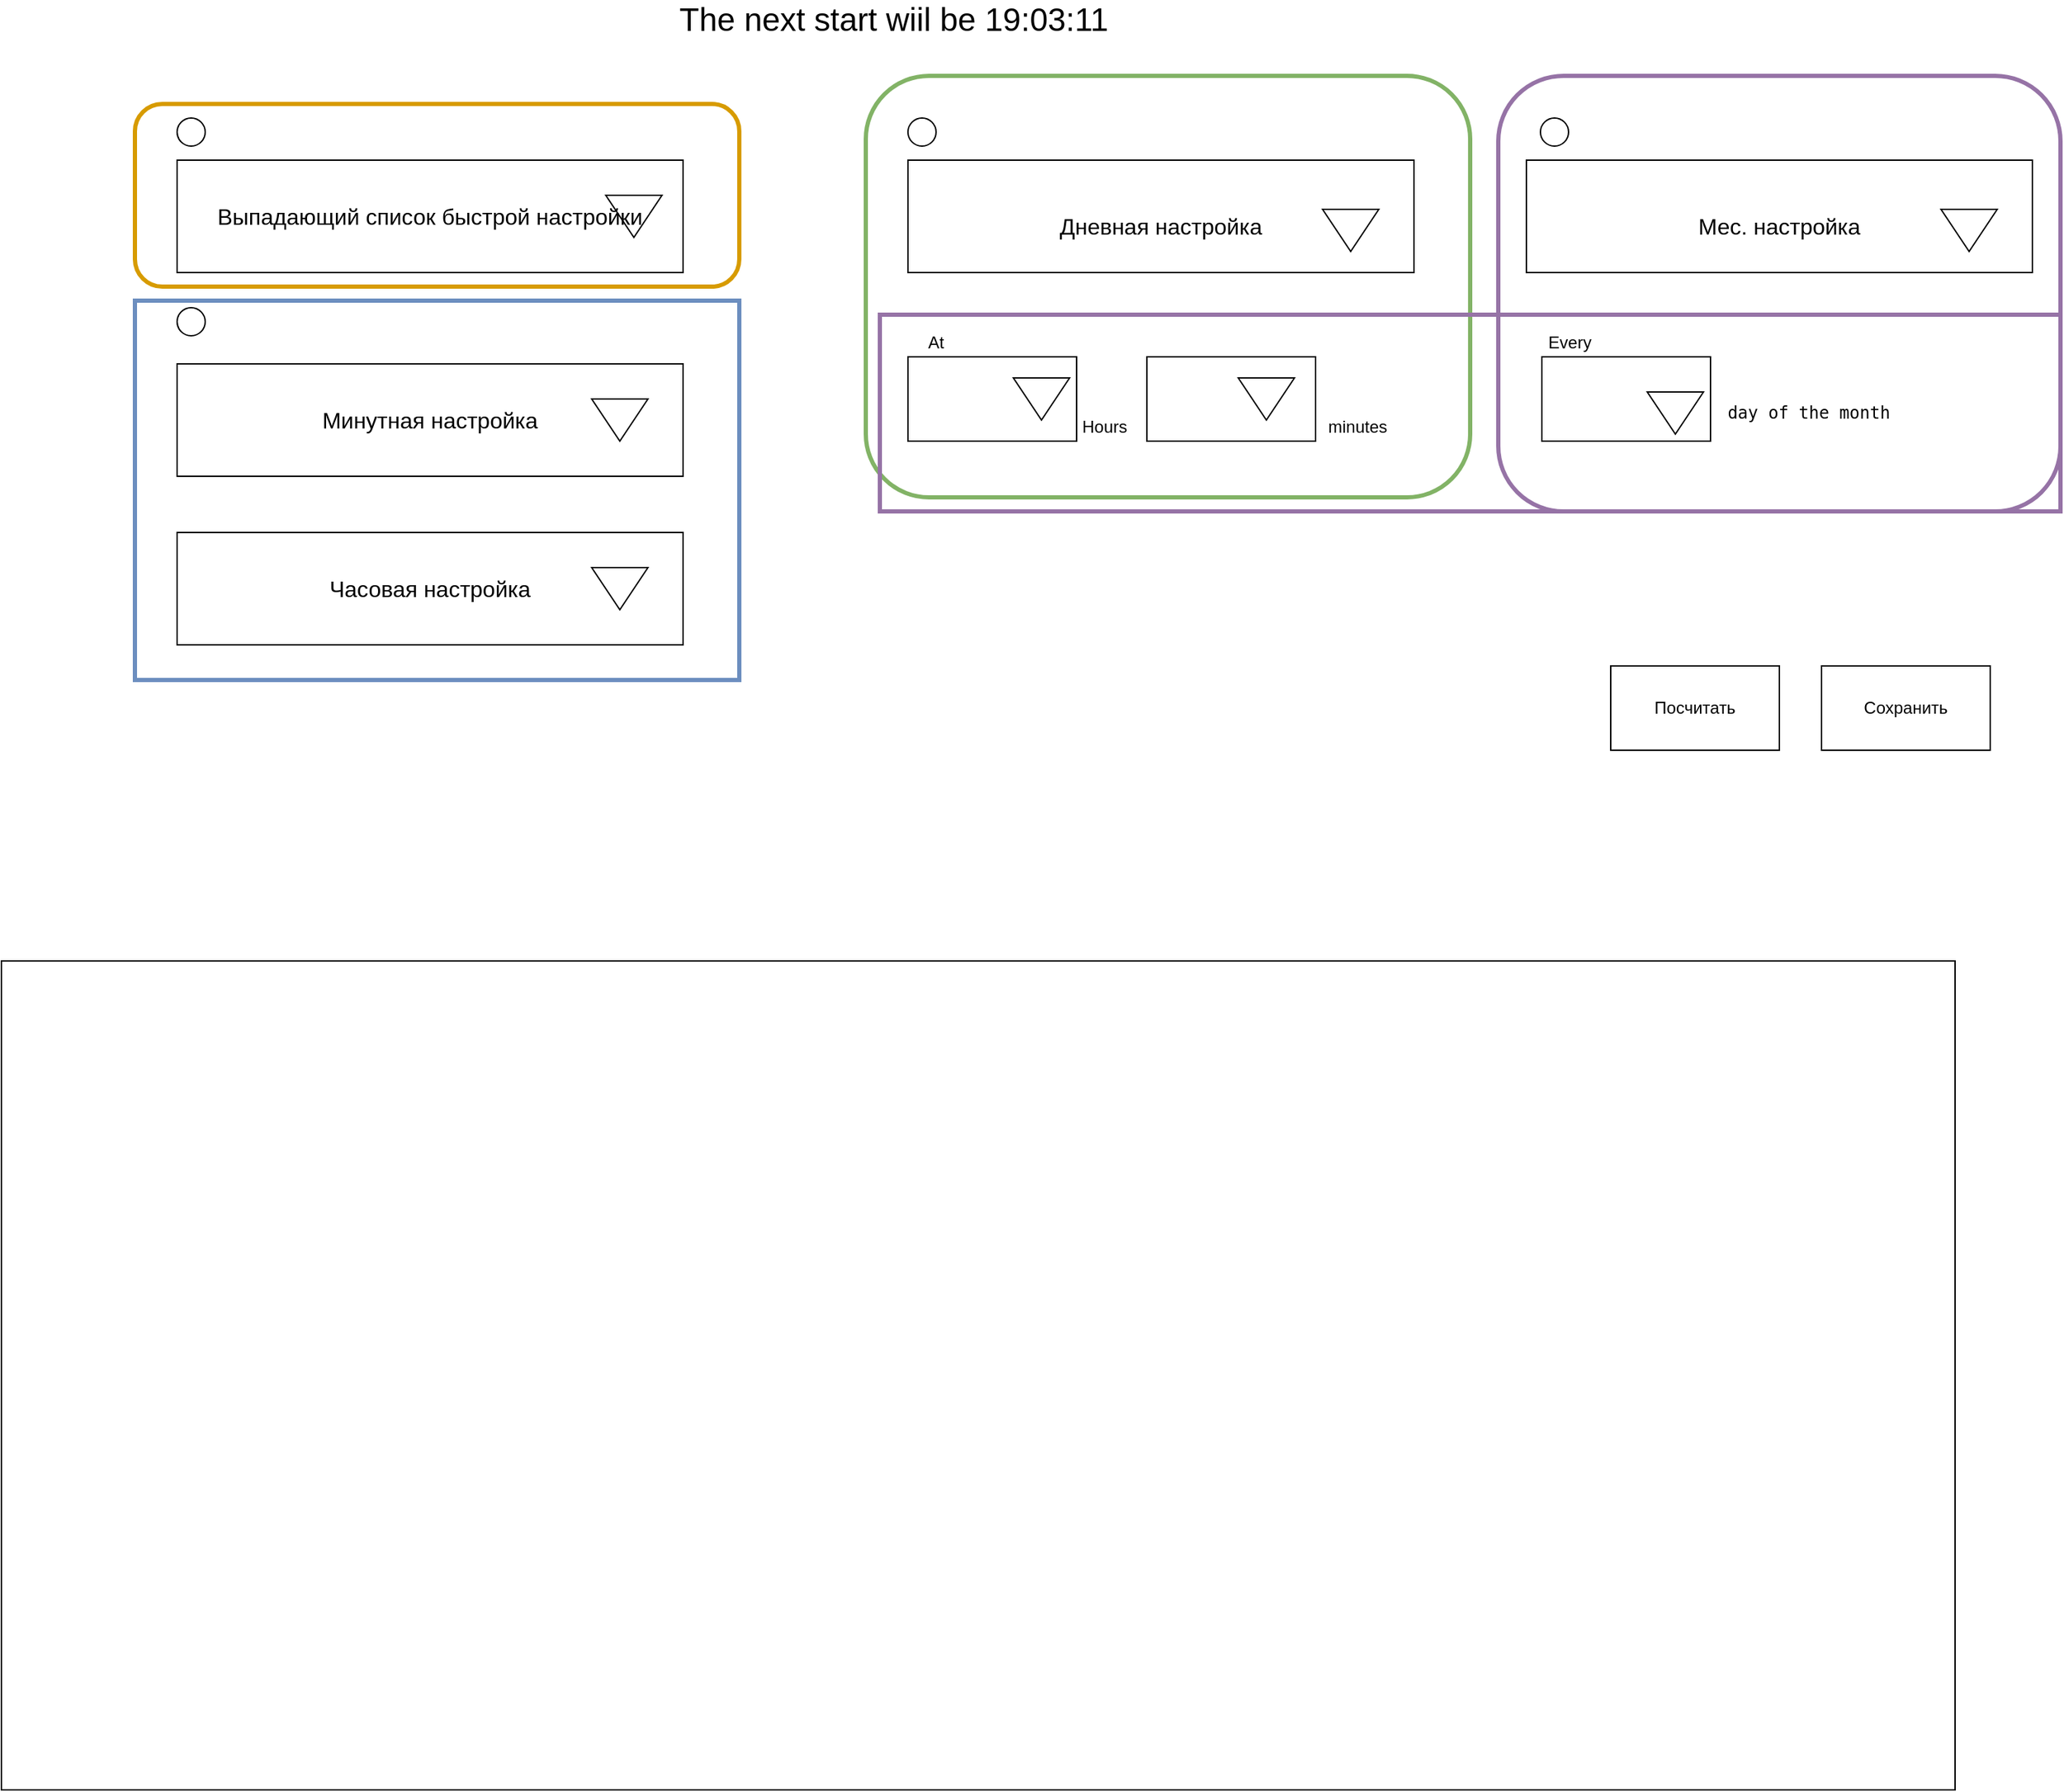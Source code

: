 <mxfile version="15.3.0" type="github">
  <diagram id="gtV5tF_HEuy4RKXvMjVW" name="Page-1">
    <mxGraphModel dx="1990" dy="1153" grid="1" gridSize="10" guides="1" tooltips="1" connect="1" arrows="1" fold="1" page="1" pageScale="1" pageWidth="827" pageHeight="1169" math="0" shadow="0">
      <root>
        <mxCell id="0" />
        <mxCell id="1" parent="0" />
        <mxCell id="HaARxmCkmAvHapSr_xou-1" value="" style="rounded=0;whiteSpace=wrap;html=1;fillColor=none;" vertex="1" parent="1">
          <mxGeometry x="195" y="1050" width="1390" height="590" as="geometry" />
        </mxCell>
        <mxCell id="HaARxmCkmAvHapSr_xou-2" value="&lt;font style=&quot;font-size: 23px&quot;&gt;The next start wiil be 19:03:11&lt;/font&gt;" style="text;html=1;strokeColor=none;fillColor=none;align=center;verticalAlign=middle;whiteSpace=wrap;rounded=0;" vertex="1" parent="1">
          <mxGeometry x="530" y="370" width="600" height="20" as="geometry" />
        </mxCell>
        <mxCell id="HaARxmCkmAvHapSr_xou-3" value="&lt;font style=&quot;font-size: 16px&quot;&gt;Выпадающий список быстрой настройки&lt;br&gt;&lt;/font&gt;" style="rounded=0;whiteSpace=wrap;html=1;fillColor=none;gradientColor=none;" vertex="1" parent="1">
          <mxGeometry x="320" y="480" width="360" height="80" as="geometry" />
        </mxCell>
        <mxCell id="HaARxmCkmAvHapSr_xou-5" value="&lt;font style=&quot;font-size: 16px&quot;&gt;Минутная настройка&lt;br&gt;&lt;/font&gt;" style="rounded=0;whiteSpace=wrap;html=1;fillColor=none;gradientColor=none;" vertex="1" parent="1">
          <mxGeometry x="320" y="625" width="360" height="80" as="geometry" />
        </mxCell>
        <mxCell id="HaARxmCkmAvHapSr_xou-6" value="&lt;font style=&quot;font-size: 16px&quot;&gt;Часовая настройка&lt;br&gt;&lt;/font&gt;" style="rounded=0;whiteSpace=wrap;html=1;fillColor=none;gradientColor=none;" vertex="1" parent="1">
          <mxGeometry x="320" y="745" width="360" height="80" as="geometry" />
        </mxCell>
        <mxCell id="HaARxmCkmAvHapSr_xou-8" value="&lt;br&gt;&lt;font style=&quot;font-size: 16px&quot;&gt;Дневная настройка&lt;br&gt;&lt;/font&gt;" style="rounded=0;whiteSpace=wrap;html=1;fillColor=none;gradientColor=none;" vertex="1" parent="1">
          <mxGeometry x="840" y="480" width="360" height="80" as="geometry" />
        </mxCell>
        <mxCell id="HaARxmCkmAvHapSr_xou-9" value="&lt;br&gt;&lt;font style=&quot;font-size: 16px&quot;&gt;Мес. настройка&lt;br&gt;&lt;/font&gt;" style="rounded=0;whiteSpace=wrap;html=1;fillColor=none;gradientColor=none;" vertex="1" parent="1">
          <mxGeometry x="1280" y="480" width="360" height="80" as="geometry" />
        </mxCell>
        <mxCell id="HaARxmCkmAvHapSr_xou-10" value="" style="triangle;whiteSpace=wrap;html=1;fillColor=none;gradientColor=none;rotation=90;" vertex="1" parent="1">
          <mxGeometry x="620" y="765" width="30" height="40" as="geometry" />
        </mxCell>
        <mxCell id="HaARxmCkmAvHapSr_xou-11" value="" style="triangle;whiteSpace=wrap;html=1;fillColor=none;gradientColor=none;rotation=90;" vertex="1" parent="1">
          <mxGeometry x="620" y="645" width="30" height="40" as="geometry" />
        </mxCell>
        <mxCell id="HaARxmCkmAvHapSr_xou-12" value="" style="triangle;whiteSpace=wrap;html=1;fillColor=none;gradientColor=none;rotation=90;" vertex="1" parent="1">
          <mxGeometry x="630" y="500" width="30" height="40" as="geometry" />
        </mxCell>
        <mxCell id="HaARxmCkmAvHapSr_xou-13" value="" style="triangle;whiteSpace=wrap;html=1;fillColor=none;gradientColor=none;rotation=90;" vertex="1" parent="1">
          <mxGeometry x="1140" y="510" width="30" height="40" as="geometry" />
        </mxCell>
        <mxCell id="HaARxmCkmAvHapSr_xou-14" value="" style="triangle;whiteSpace=wrap;html=1;fillColor=none;gradientColor=none;rotation=90;" vertex="1" parent="1">
          <mxGeometry x="1580" y="510" width="30" height="40" as="geometry" />
        </mxCell>
        <mxCell id="HaARxmCkmAvHapSr_xou-16" value="Посчитать" style="rounded=0;whiteSpace=wrap;html=1;fillColor=none;gradientColor=none;" vertex="1" parent="1">
          <mxGeometry x="1340" y="840" width="120" height="60" as="geometry" />
        </mxCell>
        <mxCell id="HaARxmCkmAvHapSr_xou-18" value="Сохранить" style="rounded=0;whiteSpace=wrap;html=1;fillColor=none;gradientColor=none;" vertex="1" parent="1">
          <mxGeometry x="1490" y="840" width="120" height="60" as="geometry" />
        </mxCell>
        <mxCell id="HaARxmCkmAvHapSr_xou-34" value="" style="rounded=0;whiteSpace=wrap;html=1;fillColor=none;gradientColor=none;" vertex="1" parent="1">
          <mxGeometry x="840" y="620" width="120" height="60" as="geometry" />
        </mxCell>
        <mxCell id="HaARxmCkmAvHapSr_xou-35" value="At" style="text;html=1;strokeColor=none;fillColor=none;align=center;verticalAlign=middle;whiteSpace=wrap;rounded=0;" vertex="1" parent="1">
          <mxGeometry x="840" y="600" width="40" height="20" as="geometry" />
        </mxCell>
        <mxCell id="HaARxmCkmAvHapSr_xou-36" value="Hours" style="text;html=1;strokeColor=none;fillColor=none;align=center;verticalAlign=middle;whiteSpace=wrap;rounded=0;" vertex="1" parent="1">
          <mxGeometry x="960" y="660" width="40" height="20" as="geometry" />
        </mxCell>
        <mxCell id="HaARxmCkmAvHapSr_xou-37" value="" style="triangle;whiteSpace=wrap;html=1;fillColor=none;gradientColor=none;rotation=90;" vertex="1" parent="1">
          <mxGeometry x="920" y="630" width="30" height="40" as="geometry" />
        </mxCell>
        <mxCell id="HaARxmCkmAvHapSr_xou-38" value="" style="rounded=0;whiteSpace=wrap;html=1;fillColor=none;gradientColor=none;" vertex="1" parent="1">
          <mxGeometry x="1010" y="620" width="120" height="60" as="geometry" />
        </mxCell>
        <mxCell id="HaARxmCkmAvHapSr_xou-39" value="minutes" style="text;html=1;strokeColor=none;fillColor=none;align=center;verticalAlign=middle;whiteSpace=wrap;rounded=0;" vertex="1" parent="1">
          <mxGeometry x="1140" y="670" width="40" as="geometry" />
        </mxCell>
        <mxCell id="HaARxmCkmAvHapSr_xou-40" value="" style="rounded=0;whiteSpace=wrap;html=1;fillColor=none;gradientColor=none;" vertex="1" parent="1">
          <mxGeometry x="1291" y="620" width="120" height="60" as="geometry" />
        </mxCell>
        <mxCell id="HaARxmCkmAvHapSr_xou-41" value="Every" style="text;html=1;strokeColor=none;fillColor=none;align=center;verticalAlign=middle;whiteSpace=wrap;rounded=0;" vertex="1" parent="1">
          <mxGeometry x="1291" y="600" width="40" height="20" as="geometry" />
        </mxCell>
        <mxCell id="HaARxmCkmAvHapSr_xou-42" value="" style="triangle;whiteSpace=wrap;html=1;fillColor=none;gradientColor=none;rotation=90;" vertex="1" parent="1">
          <mxGeometry x="1080" y="630" width="30" height="40" as="geometry" />
        </mxCell>
        <mxCell id="HaARxmCkmAvHapSr_xou-43" value="" style="triangle;whiteSpace=wrap;html=1;fillColor=none;gradientColor=none;rotation=90;" vertex="1" parent="1">
          <mxGeometry x="1371" y="640" width="30" height="40" as="geometry" />
        </mxCell>
        <mxCell id="HaARxmCkmAvHapSr_xou-44" value="&lt;pre class=&quot;tw-data-text tw-text-large tw-ta&quot; id=&quot;tw-target-text&quot; style=&quot;text-align: left&quot; dir=&quot;ltr&quot;&gt;&lt;span class=&quot;Y2IQFc&quot; lang=&quot;en&quot;&gt;day of the month&lt;/span&gt;&lt;/pre&gt;" style="text;html=1;strokeColor=none;fillColor=none;align=center;verticalAlign=middle;whiteSpace=wrap;rounded=0;" vertex="1" parent="1">
          <mxGeometry x="1441" y="620" width="80" height="80" as="geometry" />
        </mxCell>
        <mxCell id="HaARxmCkmAvHapSr_xou-46" value="" style="ellipse;whiteSpace=wrap;html=1;fillColor=none;gradientColor=none;" vertex="1" parent="1">
          <mxGeometry x="320" y="585" width="20" height="20" as="geometry" />
        </mxCell>
        <mxCell id="HaARxmCkmAvHapSr_xou-49" value="" style="ellipse;whiteSpace=wrap;html=1;fillColor=none;gradientColor=none;" vertex="1" parent="1">
          <mxGeometry x="320" y="450" width="20" height="20" as="geometry" />
        </mxCell>
        <mxCell id="HaARxmCkmAvHapSr_xou-50" value="" style="ellipse;whiteSpace=wrap;html=1;fillColor=none;gradientColor=none;" vertex="1" parent="1">
          <mxGeometry x="840" y="450" width="20" height="20" as="geometry" />
        </mxCell>
        <mxCell id="HaARxmCkmAvHapSr_xou-53" value="" style="ellipse;whiteSpace=wrap;html=1;fillColor=none;gradientColor=none;" vertex="1" parent="1">
          <mxGeometry x="1290" y="450" width="20" height="20" as="geometry" />
        </mxCell>
        <mxCell id="HaARxmCkmAvHapSr_xou-54" value="" style="rounded=1;whiteSpace=wrap;html=1;fillColor=none;strokeColor=#d79b00;strokeWidth=3;" vertex="1" parent="1">
          <mxGeometry x="290" y="440" width="430" height="130" as="geometry" />
        </mxCell>
        <mxCell id="HaARxmCkmAvHapSr_xou-55" value="" style="rounded=0;whiteSpace=wrap;html=1;fillColor=none;strokeColor=#6c8ebf;strokeWidth=3;" vertex="1" parent="1">
          <mxGeometry x="290" y="580" width="430" height="270" as="geometry" />
        </mxCell>
        <mxCell id="HaARxmCkmAvHapSr_xou-56" value="" style="rounded=1;whiteSpace=wrap;html=1;fillColor=none;strokeColor=#82b366;strokeWidth=3;" vertex="1" parent="1">
          <mxGeometry x="810" y="420" width="430" height="300" as="geometry" />
        </mxCell>
        <mxCell id="HaARxmCkmAvHapSr_xou-58" value="" style="rounded=0;whiteSpace=wrap;html=1;fillColor=none;strokeColor=#9673a6;strokeWidth=3;" vertex="1" parent="1">
          <mxGeometry x="820" y="590" width="840" height="140" as="geometry" />
        </mxCell>
        <mxCell id="HaARxmCkmAvHapSr_xou-60" value="" style="rounded=1;whiteSpace=wrap;html=1;fillColor=none;strokeColor=#9673a6;strokeWidth=3;" vertex="1" parent="1">
          <mxGeometry x="1260" y="420" width="400" height="310" as="geometry" />
        </mxCell>
      </root>
    </mxGraphModel>
  </diagram>
</mxfile>

